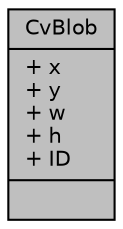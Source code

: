 digraph "CvBlob"
{
 // LATEX_PDF_SIZE
  edge [fontname="Helvetica",fontsize="10",labelfontname="Helvetica",labelfontsize="10"];
  node [fontname="Helvetica",fontsize="10",shape=record];
  Node1 [label="{CvBlob\n|+ x\l+ y\l+ w\l+ h\l+ ID\l|}",height=0.2,width=0.4,color="black", fillcolor="grey75", style="filled", fontcolor="black",tooltip=" "];
}
